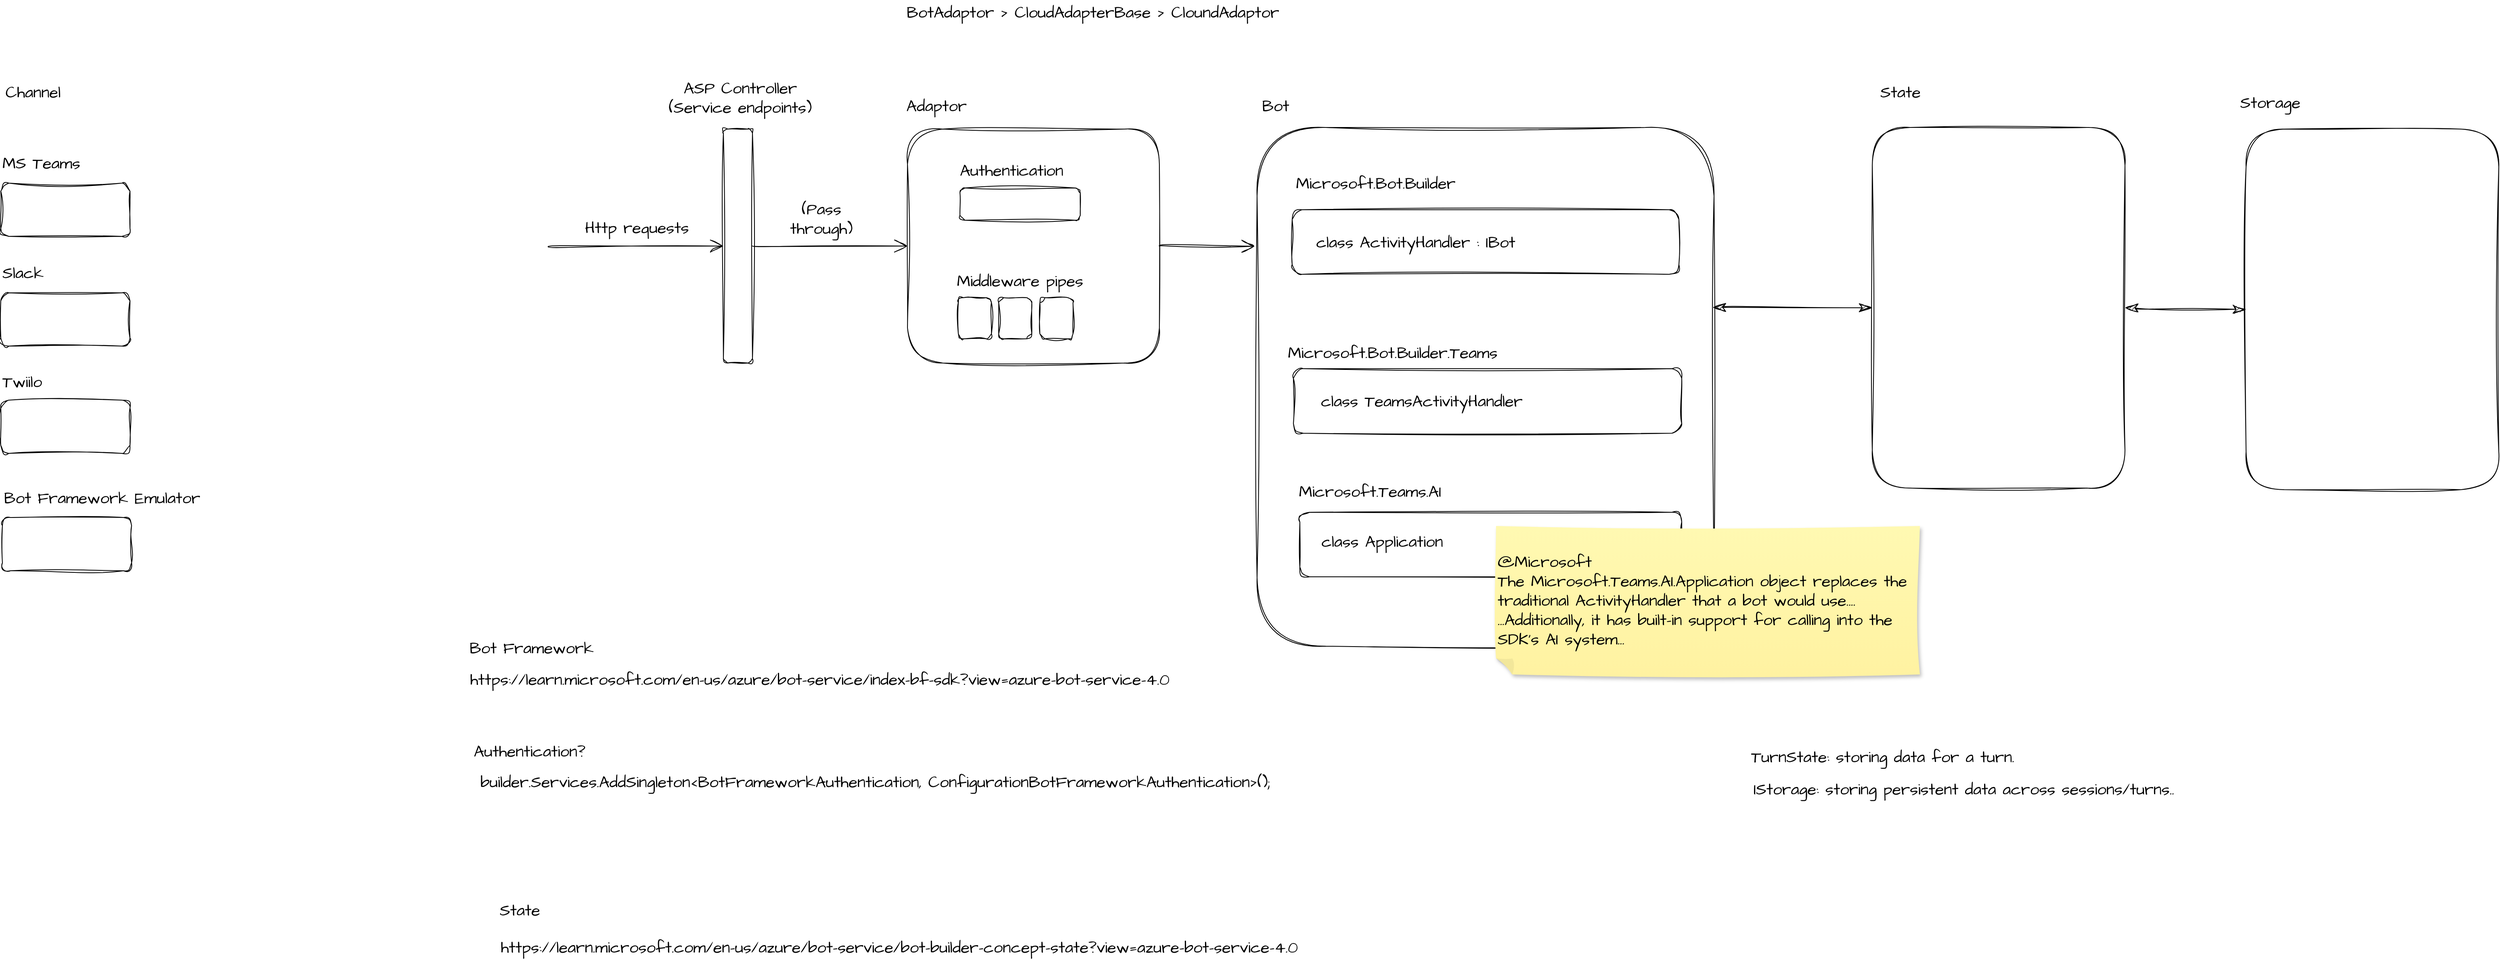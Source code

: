 <mxfile>
    <diagram id="omJeIMPCBmoMKP9RTQOr" name="Page-1">
        <mxGraphModel dx="2517" dy="1352" grid="0" gridSize="10" guides="1" tooltips="1" connect="1" arrows="1" fold="1" page="0" pageScale="1" pageWidth="850" pageHeight="1100" math="0" shadow="0">
            <root>
                <mxCell id="0"/>
                <mxCell id="1" parent="0"/>
                <mxCell id="aLLUGJKtQxOMLBAeckh2-10" style="edgeStyle=none;curved=1;rounded=1;hachureGap=4;orthogonalLoop=1;jettySize=auto;html=1;entryX=-0.005;entryY=0.229;entryDx=0;entryDy=0;fontFamily=Architects Daughter;fontSource=https%3A%2F%2Ffonts.googleapis.com%2Fcss%3Ffamily%3DArchitects%2BDaughter;fontSize=16;startSize=14;endArrow=open;endSize=14;sourcePerimeterSpacing=8;targetPerimeterSpacing=8;entryPerimeter=0;exitX=1;exitY=0.5;exitDx=0;exitDy=0;sketch=1;curveFitting=1;jiggle=2;" parent="1" source="aLLUGJKtQxOMLBAeckh2-1" target="aLLUGJKtQxOMLBAeckh2-4" edge="1">
                    <mxGeometry relative="1" as="geometry"/>
                </mxCell>
                <mxCell id="aLLUGJKtQxOMLBAeckh2-1" value="" style="rounded=1;whiteSpace=wrap;html=1;hachureGap=4;fontFamily=Architects Daughter;fontSource=https%3A%2F%2Ffonts.googleapis.com%2Fcss%3Ffamily%3DArchitects%2BDaughter;sketch=1;curveFitting=1;jiggle=2;" parent="1" vertex="1">
                    <mxGeometry x="183" y="-1" width="312" height="290" as="geometry"/>
                </mxCell>
                <mxCell id="aLLUGJKtQxOMLBAeckh2-57" style="edgeStyle=none;curved=1;rounded=1;hachureGap=4;orthogonalLoop=1;jettySize=auto;html=1;entryX=0;entryY=0.5;entryDx=0;entryDy=0;fontFamily=Architects Daughter;fontSource=https%3A%2F%2Ffonts.googleapis.com%2Fcss%3Ffamily%3DArchitects%2BDaughter;fontSize=16;startSize=14;endArrow=classicThin;endSize=14;sourcePerimeterSpacing=8;targetPerimeterSpacing=8;startArrow=classicThin;startFill=1;endFill=1;exitX=0.997;exitY=0.347;exitDx=0;exitDy=0;exitPerimeter=0;sketch=1;curveFitting=1;jiggle=2;" parent="1" source="aLLUGJKtQxOMLBAeckh2-4" target="aLLUGJKtQxOMLBAeckh2-56" edge="1">
                    <mxGeometry relative="1" as="geometry"/>
                </mxCell>
                <mxCell id="aLLUGJKtQxOMLBAeckh2-4" value="" style="rounded=1;whiteSpace=wrap;html=1;hachureGap=4;fontFamily=Architects Daughter;fontSource=https%3A%2F%2Ffonts.googleapis.com%2Fcss%3Ffamily%3DArchitects%2BDaughter;sketch=1;curveFitting=1;jiggle=2;" parent="1" vertex="1">
                    <mxGeometry x="616" y="-3" width="566" height="643" as="geometry"/>
                </mxCell>
                <mxCell id="aLLUGJKtQxOMLBAeckh2-6" value="Adaptor" style="text;strokeColor=none;fillColor=none;html=1;align=center;verticalAlign=middle;whiteSpace=wrap;rounded=1;fontSize=20;fontFamily=Architects Daughter;fontSource=https%3A%2F%2Ffonts.googleapis.com%2Fcss%3Ffamily%3DArchitects%2BDaughter;sketch=1;curveFitting=1;jiggle=2;" parent="1" vertex="1">
                    <mxGeometry x="189" y="-45" width="60" height="30" as="geometry"/>
                </mxCell>
                <mxCell id="aLLUGJKtQxOMLBAeckh2-9" value="Bot" style="text;strokeColor=none;fillColor=none;html=1;align=center;verticalAlign=middle;whiteSpace=wrap;rounded=1;fontSize=20;fontFamily=Architects Daughter;fontSource=https%3A%2F%2Ffonts.googleapis.com%2Fcss%3Ffamily%3DArchitects%2BDaughter;sketch=1;curveFitting=1;jiggle=2;" parent="1" vertex="1">
                    <mxGeometry x="609" y="-45" width="60" height="30" as="geometry"/>
                </mxCell>
                <mxCell id="aLLUGJKtQxOMLBAeckh2-13" value="" style="rounded=1;whiteSpace=wrap;html=1;hachureGap=4;fontFamily=Architects Daughter;fontSource=https%3A%2F%2Ffonts.googleapis.com%2Fcss%3Ffamily%3DArchitects%2BDaughter;sketch=1;curveFitting=1;jiggle=2;" parent="1" vertex="1">
                    <mxGeometry x="-45" y="-1" width="36" height="290" as="geometry"/>
                </mxCell>
                <mxCell id="aLLUGJKtQxOMLBAeckh2-14" value="ASP Controller&lt;div&gt;(Service endpoints)&lt;/div&gt;" style="text;strokeColor=none;fillColor=none;html=1;align=center;verticalAlign=middle;whiteSpace=wrap;rounded=1;fontSize=20;fontFamily=Architects Daughter;fontSource=https%3A%2F%2Ffonts.googleapis.com%2Fcss%3Ffamily%3DArchitects%2BDaughter;sketch=1;curveFitting=1;jiggle=2;" parent="1" vertex="1">
                    <mxGeometry x="-145" y="-55" width="241.5" height="30" as="geometry"/>
                </mxCell>
                <mxCell id="aLLUGJKtQxOMLBAeckh2-16" style="edgeStyle=none;curved=1;rounded=1;hachureGap=4;orthogonalLoop=1;jettySize=auto;html=1;entryX=0;entryY=0.5;entryDx=0;entryDy=0;fontFamily=Architects Daughter;fontSource=https%3A%2F%2Ffonts.googleapis.com%2Fcss%3Ffamily%3DArchitects%2BDaughter;fontSize=16;startSize=14;endArrow=open;endSize=14;sourcePerimeterSpacing=8;targetPerimeterSpacing=8;exitX=1;exitY=0.5;exitDx=0;exitDy=0;sketch=1;curveFitting=1;jiggle=2;" parent="1" source="aLLUGJKtQxOMLBAeckh2-13" target="aLLUGJKtQxOMLBAeckh2-1" edge="1">
                    <mxGeometry relative="1" as="geometry"/>
                </mxCell>
                <mxCell id="aLLUGJKtQxOMLBAeckh2-17" value="Http requests" style="text;strokeColor=none;fillColor=none;html=1;align=center;verticalAlign=middle;whiteSpace=wrap;rounded=1;fontSize=20;fontFamily=Architects Daughter;fontSource=https%3A%2F%2Ffonts.googleapis.com%2Fcss%3Ffamily%3DArchitects%2BDaughter;sketch=1;curveFitting=1;jiggle=2;" parent="1" vertex="1">
                    <mxGeometry x="-226" y="106" width="148" height="30" as="geometry"/>
                </mxCell>
                <mxCell id="aLLUGJKtQxOMLBAeckh2-20" value="" style="edgeStyle=none;orthogonalLoop=1;jettySize=auto;html=1;rounded=1;hachureGap=4;fontFamily=Architects Daughter;fontSource=https%3A%2F%2Ffonts.googleapis.com%2Fcss%3Ffamily%3DArchitects%2BDaughter;fontSize=16;startSize=14;endArrow=open;endSize=14;sourcePerimeterSpacing=8;targetPerimeterSpacing=8;curved=1;entryX=0;entryY=0.5;entryDx=0;entryDy=0;sketch=1;curveFitting=1;jiggle=2;" parent="1" target="aLLUGJKtQxOMLBAeckh2-13" edge="1">
                    <mxGeometry width="140" relative="1" as="geometry">
                        <mxPoint x="-262" y="145" as="sourcePoint"/>
                        <mxPoint x="-234" y="183" as="targetPoint"/>
                        <Array as="points"/>
                    </mxGeometry>
                </mxCell>
                <mxCell id="aLLUGJKtQxOMLBAeckh2-21" value="(Pass through)" style="text;strokeColor=none;fillColor=none;html=1;align=center;verticalAlign=middle;whiteSpace=wrap;rounded=1;fontSize=20;fontFamily=Architects Daughter;fontSource=https%3A%2F%2Ffonts.googleapis.com%2Fcss%3Ffamily%3DArchitects%2BDaughter;sketch=1;curveFitting=1;jiggle=2;" parent="1" vertex="1">
                    <mxGeometry x="38" y="95" width="77" height="30" as="geometry"/>
                </mxCell>
                <mxCell id="aLLUGJKtQxOMLBAeckh2-37" value="" style="group;rounded=1;sketch=1;curveFitting=1;jiggle=2;" parent="1" vertex="1" connectable="0">
                    <mxGeometry x="-460" y="627" width="1069" height="69" as="geometry"/>
                </mxCell>
                <mxCell id="aLLUGJKtQxOMLBAeckh2-33" value="https://learn.microsoft.com/en-us/azure/bot-service/index-bf-sdk?view=azure-bot-service-4.0" style="text;strokeColor=none;fillColor=none;html=1;align=center;verticalAlign=middle;whiteSpace=wrap;rounded=1;fontSize=20;fontFamily=Architects Daughter;fontSource=https%3A%2F%2Ffonts.googleapis.com%2Fcss%3Ffamily%3DArchitects%2BDaughter;movable=1;resizable=1;rotatable=1;deletable=1;editable=1;locked=0;connectable=1;sketch=1;curveFitting=1;jiggle=2;" parent="aLLUGJKtQxOMLBAeckh2-37" vertex="1">
                    <mxGeometry y="39" width="1069" height="30" as="geometry"/>
                </mxCell>
                <mxCell id="aLLUGJKtQxOMLBAeckh2-36" value="Bot Framework" style="text;strokeColor=none;fillColor=none;html=1;align=center;verticalAlign=middle;whiteSpace=wrap;rounded=1;fontSize=20;fontFamily=Architects Daughter;fontSource=https%3A%2F%2Ffonts.googleapis.com%2Fcss%3Ffamily%3DArchitects%2BDaughter;movable=1;resizable=1;rotatable=1;deletable=1;editable=1;locked=0;connectable=1;sketch=1;curveFitting=1;jiggle=2;" parent="aLLUGJKtQxOMLBAeckh2-37" vertex="1">
                    <mxGeometry x="93" width="169" height="30" as="geometry"/>
                </mxCell>
                <mxCell id="aLLUGJKtQxOMLBAeckh2-38" value="" style="group;rounded=1;sketch=1;curveFitting=1;jiggle=2;" parent="1" vertex="1" connectable="0">
                    <mxGeometry x="-382" y="755" width="1050" height="68" as="geometry"/>
                </mxCell>
                <mxCell id="aLLUGJKtQxOMLBAeckh2-28" value="Authentication?" style="text;strokeColor=none;fillColor=none;html=1;align=center;verticalAlign=middle;whiteSpace=wrap;rounded=1;fontSize=20;fontFamily=Architects Daughter;fontSource=https%3A%2F%2Ffonts.googleapis.com%2Fcss%3Ffamily%3DArchitects%2BDaughter;sketch=1;curveFitting=1;jiggle=2;" parent="aLLUGJKtQxOMLBAeckh2-38" vertex="1">
                    <mxGeometry x="67" width="60" height="30" as="geometry"/>
                </mxCell>
                <mxCell id="aLLUGJKtQxOMLBAeckh2-29" value="builder.Services.AddSingleton&amp;lt;BotFrameworkAuthentication, ConfigurationBotFrameworkAuthentication&amp;gt;();" style="text;strokeColor=none;fillColor=none;html=1;align=center;verticalAlign=middle;whiteSpace=wrap;rounded=1;fontSize=20;fontFamily=Architects Daughter;fontSource=https%3A%2F%2Ffonts.googleapis.com%2Fcss%3Ffamily%3DArchitects%2BDaughter;sketch=1;curveFitting=1;jiggle=2;" parent="aLLUGJKtQxOMLBAeckh2-38" vertex="1">
                    <mxGeometry y="38" width="1050" height="30" as="geometry"/>
                </mxCell>
                <mxCell id="aLLUGJKtQxOMLBAeckh2-43" value="" style="group;rounded=1;sketch=1;curveFitting=1;jiggle=2;" parent="1" vertex="1" connectable="0">
                    <mxGeometry x="227" y="172" width="191" height="87" as="geometry"/>
                </mxCell>
                <mxCell id="aLLUGJKtQxOMLBAeckh2-5" value="" style="rounded=1;whiteSpace=wrap;html=1;hachureGap=4;fontFamily=Architects Daughter;fontSource=https%3A%2F%2Ffonts.googleapis.com%2Fcss%3Ffamily%3DArchitects%2BDaughter;sketch=1;curveFitting=1;jiggle=2;" parent="aLLUGJKtQxOMLBAeckh2-43" vertex="1">
                    <mxGeometry x="19" y="36" width="41" height="51" as="geometry"/>
                </mxCell>
                <mxCell id="aLLUGJKtQxOMLBAeckh2-25" value="" style="rounded=1;whiteSpace=wrap;html=1;hachureGap=4;fontFamily=Architects Daughter;fontSource=https%3A%2F%2Ffonts.googleapis.com%2Fcss%3Ffamily%3DArchitects%2BDaughter;sketch=1;curveFitting=1;jiggle=2;" parent="aLLUGJKtQxOMLBAeckh2-43" vertex="1">
                    <mxGeometry x="69" y="36" width="41" height="51" as="geometry"/>
                </mxCell>
                <mxCell id="aLLUGJKtQxOMLBAeckh2-26" value="" style="rounded=1;whiteSpace=wrap;html=1;hachureGap=4;fontFamily=Architects Daughter;fontSource=https%3A%2F%2Ffonts.googleapis.com%2Fcss%3Ffamily%3DArchitects%2BDaughter;sketch=1;curveFitting=1;jiggle=2;" parent="aLLUGJKtQxOMLBAeckh2-43" vertex="1">
                    <mxGeometry x="120" y="36" width="41" height="51" as="geometry"/>
                </mxCell>
                <mxCell id="aLLUGJKtQxOMLBAeckh2-27" value="Middleware pipes" style="text;strokeColor=none;fillColor=none;html=1;align=center;verticalAlign=middle;whiteSpace=wrap;rounded=1;fontSize=20;fontFamily=Architects Daughter;fontSource=https%3A%2F%2Ffonts.googleapis.com%2Fcss%3Ffamily%3DArchitects%2BDaughter;sketch=1;curveFitting=1;jiggle=2;" parent="aLLUGJKtQxOMLBAeckh2-43" vertex="1">
                    <mxGeometry width="191" height="30" as="geometry"/>
                </mxCell>
                <mxCell id="aLLUGJKtQxOMLBAeckh2-46" value="" style="group;rounded=1;sketch=1;curveFitting=1;jiggle=2;" parent="1" vertex="1" connectable="0">
                    <mxGeometry x="248" y="35" width="149" height="77" as="geometry"/>
                </mxCell>
                <mxCell id="aLLUGJKtQxOMLBAeckh2-44" value="" style="rounded=1;whiteSpace=wrap;html=1;hachureGap=4;fontFamily=Architects Daughter;fontSource=https%3A%2F%2Ffonts.googleapis.com%2Fcss%3Ffamily%3DArchitects%2BDaughter;sketch=1;curveFitting=1;jiggle=2;" parent="aLLUGJKtQxOMLBAeckh2-46" vertex="1">
                    <mxGeometry y="37" width="149" height="40" as="geometry"/>
                </mxCell>
                <mxCell id="aLLUGJKtQxOMLBAeckh2-45" value="Authentication" style="text;strokeColor=none;fillColor=none;html=1;align=center;verticalAlign=middle;whiteSpace=wrap;rounded=1;fontSize=20;fontFamily=Architects Daughter;fontSource=https%3A%2F%2Ffonts.googleapis.com%2Fcss%3Ffamily%3DArchitects%2BDaughter;sketch=1;curveFitting=1;jiggle=2;" parent="aLLUGJKtQxOMLBAeckh2-46" vertex="1">
                    <mxGeometry x="34" width="60" height="30" as="geometry"/>
                </mxCell>
                <mxCell id="aLLUGJKtQxOMLBAeckh2-47" value="BotAdaptor &amp;gt; CloudAdapterBase &amp;gt; CloundAdaptor" style="text;strokeColor=none;fillColor=none;html=1;align=left;verticalAlign=middle;whiteSpace=wrap;rounded=1;fontSize=20;fontFamily=Architects Daughter;fontSource=https%3A%2F%2Ffonts.googleapis.com%2Fcss%3Ffamily%3DArchitects%2BDaughter;sketch=1;curveFitting=1;jiggle=2;" parent="1" vertex="1">
                    <mxGeometry x="180" y="-161" width="677" height="30" as="geometry"/>
                </mxCell>
                <mxCell id="aLLUGJKtQxOMLBAeckh2-48" value="" style="rounded=1;whiteSpace=wrap;html=1;hachureGap=4;fontFamily=Architects Daughter;fontSource=https%3A%2F%2Ffonts.googleapis.com%2Fcss%3Ffamily%3DArchitects%2BDaughter;sketch=1;curveFitting=1;jiggle=2;" parent="1" vertex="1">
                    <mxGeometry x="-940" y="66" width="160" height="66" as="geometry"/>
                </mxCell>
                <mxCell id="aLLUGJKtQxOMLBAeckh2-49" value="Channel" style="text;strokeColor=none;fillColor=none;html=1;align=center;verticalAlign=middle;whiteSpace=wrap;rounded=1;fontSize=20;fontFamily=Architects Daughter;fontSource=https%3A%2F%2Ffonts.googleapis.com%2Fcss%3Ffamily%3DArchitects%2BDaughter;sketch=1;curveFitting=1;jiggle=2;" parent="1" vertex="1">
                    <mxGeometry x="-930" y="-62" width="60" height="30" as="geometry"/>
                </mxCell>
                <mxCell id="aLLUGJKtQxOMLBAeckh2-50" value="MS Teams" style="text;strokeColor=none;fillColor=none;html=1;align=left;verticalAlign=middle;whiteSpace=wrap;rounded=1;fontSize=20;fontFamily=Architects Daughter;fontSource=https%3A%2F%2Ffonts.googleapis.com%2Fcss%3Ffamily%3DArchitects%2BDaughter;sketch=1;curveFitting=1;jiggle=2;" parent="1" vertex="1">
                    <mxGeometry x="-940" y="26" width="150" height="30" as="geometry"/>
                </mxCell>
                <mxCell id="aLLUGJKtQxOMLBAeckh2-51" value="" style="rounded=1;whiteSpace=wrap;html=1;hachureGap=4;fontFamily=Architects Daughter;fontSource=https%3A%2F%2Ffonts.googleapis.com%2Fcss%3Ffamily%3DArchitects%2BDaughter;sketch=1;curveFitting=1;jiggle=2;" parent="1" vertex="1">
                    <mxGeometry x="-940" y="202" width="160" height="66" as="geometry"/>
                </mxCell>
                <mxCell id="aLLUGJKtQxOMLBAeckh2-52" value="Slack" style="text;strokeColor=none;fillColor=none;html=1;align=left;verticalAlign=middle;whiteSpace=wrap;rounded=1;fontSize=20;fontFamily=Architects Daughter;fontSource=https%3A%2F%2Ffonts.googleapis.com%2Fcss%3Ffamily%3DArchitects%2BDaughter;sketch=1;curveFitting=1;jiggle=2;" parent="1" vertex="1">
                    <mxGeometry x="-940" y="162" width="150" height="30" as="geometry"/>
                </mxCell>
                <mxCell id="aLLUGJKtQxOMLBAeckh2-53" value="" style="rounded=1;whiteSpace=wrap;html=1;hachureGap=4;fontFamily=Architects Daughter;fontSource=https%3A%2F%2Ffonts.googleapis.com%2Fcss%3Ffamily%3DArchitects%2BDaughter;sketch=1;curveFitting=1;jiggle=2;" parent="1" vertex="1">
                    <mxGeometry x="-940" y="335" width="160" height="66" as="geometry"/>
                </mxCell>
                <mxCell id="aLLUGJKtQxOMLBAeckh2-54" value="Twiilo" style="text;strokeColor=none;fillColor=none;html=1;align=left;verticalAlign=middle;whiteSpace=wrap;rounded=1;fontSize=20;fontFamily=Architects Daughter;fontSource=https%3A%2F%2Ffonts.googleapis.com%2Fcss%3Ffamily%3DArchitects%2BDaughter;sketch=1;curveFitting=1;jiggle=2;" parent="1" vertex="1">
                    <mxGeometry x="-940" y="297" width="150" height="30" as="geometry"/>
                </mxCell>
                <mxCell id="aLLUGJKtQxOMLBAeckh2-55" value="State" style="text;strokeColor=none;fillColor=none;html=1;align=center;verticalAlign=middle;whiteSpace=wrap;rounded=1;fontSize=20;fontFamily=Architects Daughter;fontSource=https%3A%2F%2Ffonts.googleapis.com%2Fcss%3Ffamily%3DArchitects%2BDaughter;sketch=1;curveFitting=1;jiggle=2;" parent="1" vertex="1">
                    <mxGeometry x="1383" y="-62" width="60" height="30" as="geometry"/>
                </mxCell>
                <mxCell id="aLLUGJKtQxOMLBAeckh2-56" value="" style="rounded=1;whiteSpace=wrap;html=1;hachureGap=4;fontFamily=Architects Daughter;fontSource=https%3A%2F%2Ffonts.googleapis.com%2Fcss%3Ffamily%3DArchitects%2BDaughter;sketch=1;curveFitting=1;jiggle=2;" parent="1" vertex="1">
                    <mxGeometry x="1378" y="-3" width="313" height="447" as="geometry"/>
                </mxCell>
                <mxCell id="aLLUGJKtQxOMLBAeckh2-58" value="" style="rounded=1;whiteSpace=wrap;html=1;hachureGap=4;fontFamily=Architects Daughter;fontSource=https%3A%2F%2Ffonts.googleapis.com%2Fcss%3Ffamily%3DArchitects%2BDaughter;sketch=1;curveFitting=1;jiggle=2;" parent="1" vertex="1">
                    <mxGeometry x="1841" y="-1" width="313" height="447" as="geometry"/>
                </mxCell>
                <mxCell id="aLLUGJKtQxOMLBAeckh2-59" style="edgeStyle=none;curved=1;rounded=1;hachureGap=4;orthogonalLoop=1;jettySize=auto;html=1;entryX=0;entryY=0.5;entryDx=0;entryDy=0;fontFamily=Architects Daughter;fontSource=https%3A%2F%2Ffonts.googleapis.com%2Fcss%3Ffamily%3DArchitects%2BDaughter;fontSize=16;startSize=14;endArrow=classicThin;endSize=14;sourcePerimeterSpacing=8;targetPerimeterSpacing=8;startArrow=classicThin;startFill=1;endFill=1;exitX=1;exitY=0.5;exitDx=0;exitDy=0;sketch=1;curveFitting=1;jiggle=2;" parent="1" source="aLLUGJKtQxOMLBAeckh2-56" target="aLLUGJKtQxOMLBAeckh2-58" edge="1">
                    <mxGeometry relative="1" as="geometry">
                        <mxPoint x="1691" y="199.5" as="sourcePoint"/>
                        <mxPoint x="1879" y="196.5" as="targetPoint"/>
                    </mxGeometry>
                </mxCell>
                <mxCell id="aLLUGJKtQxOMLBAeckh2-60" value="Storage" style="text;strokeColor=none;fillColor=none;html=1;align=center;verticalAlign=middle;whiteSpace=wrap;rounded=1;fontSize=20;fontFamily=Architects Daughter;fontSource=https%3A%2F%2Ffonts.googleapis.com%2Fcss%3Ffamily%3DArchitects%2BDaughter;sketch=1;curveFitting=1;jiggle=2;" parent="1" vertex="1">
                    <mxGeometry x="1841" y="-49" width="60" height="30" as="geometry"/>
                </mxCell>
                <mxCell id="aLLUGJKtQxOMLBAeckh2-63" value="" style="group;rounded=1;sketch=1;curveFitting=1;jiggle=2;" parent="1" vertex="1" connectable="0">
                    <mxGeometry x="-370" y="952" width="1086" height="76" as="geometry"/>
                </mxCell>
                <mxCell id="aLLUGJKtQxOMLBAeckh2-61" value="https://learn.microsoft.com/en-us/azure/bot-service/bot-builder-concept-state?view=azure-bot-service-4.0" style="text;strokeColor=none;fillColor=none;html=1;align=center;verticalAlign=middle;whiteSpace=wrap;rounded=1;fontSize=20;fontFamily=Architects Daughter;fontSource=https%3A%2F%2Ffonts.googleapis.com%2Fcss%3Ffamily%3DArchitects%2BDaughter;sketch=1;curveFitting=1;jiggle=2;" parent="aLLUGJKtQxOMLBAeckh2-63" vertex="1">
                    <mxGeometry y="46" width="1086" height="30" as="geometry"/>
                </mxCell>
                <mxCell id="aLLUGJKtQxOMLBAeckh2-62" value="State" style="text;strokeColor=none;fillColor=none;html=1;align=center;verticalAlign=middle;whiteSpace=wrap;rounded=1;fontSize=20;fontFamily=Architects Daughter;fontSource=https%3A%2F%2Ffonts.googleapis.com%2Fcss%3Ffamily%3DArchitects%2BDaughter;sketch=1;curveFitting=1;jiggle=2;" parent="aLLUGJKtQxOMLBAeckh2-63" vertex="1">
                    <mxGeometry x="43" width="60" height="30" as="geometry"/>
                </mxCell>
                <mxCell id="aLLUGJKtQxOMLBAeckh2-66" value="" style="group;rounded=1;sketch=1;curveFitting=1;jiggle=2;" parent="1" vertex="1" connectable="0">
                    <mxGeometry x="1226" y="762" width="655" height="70" as="geometry"/>
                </mxCell>
                <mxCell id="aLLUGJKtQxOMLBAeckh2-64" value="TurnState: storing data for a turn." style="text;strokeColor=none;fillColor=none;html=1;align=left;verticalAlign=middle;whiteSpace=wrap;rounded=1;fontSize=20;fontFamily=Architects Daughter;fontSource=https%3A%2F%2Ffonts.googleapis.com%2Fcss%3Ffamily%3DArchitects%2BDaughter;sketch=1;curveFitting=1;jiggle=2;" parent="aLLUGJKtQxOMLBAeckh2-66" vertex="1">
                    <mxGeometry width="426" height="30" as="geometry"/>
                </mxCell>
                <mxCell id="aLLUGJKtQxOMLBAeckh2-65" value="IStorage: storing persistent data across sessions/turns.." style="text;strokeColor=none;fillColor=none;html=1;align=left;verticalAlign=middle;whiteSpace=wrap;rounded=1;fontSize=20;fontFamily=Architects Daughter;fontSource=https%3A%2F%2Ffonts.googleapis.com%2Fcss%3Ffamily%3DArchitects%2BDaughter;sketch=1;curveFitting=1;jiggle=2;" parent="aLLUGJKtQxOMLBAeckh2-66" vertex="1">
                    <mxGeometry x="3" y="40" width="652" height="30" as="geometry"/>
                </mxCell>
                <mxCell id="aLLUGJKtQxOMLBAeckh2-69" value="" style="group;rounded=1;sketch=1;curveFitting=1;jiggle=2;" parent="1" vertex="1" connectable="0">
                    <mxGeometry x="661" y="261" width="481" height="115" as="geometry"/>
                </mxCell>
                <mxCell id="aLLUGJKtQxOMLBAeckh2-30" value="Microsoft.Bot.Builder.Teams" style="text;strokeColor=none;fillColor=none;html=1;align=center;verticalAlign=middle;whiteSpace=wrap;rounded=1;fontSize=20;fontFamily=Architects Daughter;fontSource=https%3A%2F%2Ffonts.googleapis.com%2Fcss%3Ffamily%3DArchitects%2BDaughter;sketch=1;curveFitting=1;jiggle=2;" parent="aLLUGJKtQxOMLBAeckh2-69" vertex="1">
                    <mxGeometry x="93" width="60" height="30" as="geometry"/>
                </mxCell>
                <mxCell id="aLLUGJKtQxOMLBAeckh2-31" value="" style="rounded=1;whiteSpace=wrap;html=1;hachureGap=4;fontFamily=Architects Daughter;fontSource=https%3A%2F%2Ffonts.googleapis.com%2Fcss%3Ffamily%3DArchitects%2BDaughter;sketch=1;curveFitting=1;jiggle=2;" parent="aLLUGJKtQxOMLBAeckh2-69" vertex="1">
                    <mxGeometry y="35" width="481" height="80" as="geometry"/>
                </mxCell>
                <mxCell id="aLLUGJKtQxOMLBAeckh2-32" value="class TeamsActivityHandler" style="text;strokeColor=none;fillColor=none;html=1;align=center;verticalAlign=middle;whiteSpace=wrap;rounded=1;fontSize=20;fontFamily=Architects Daughter;fontSource=https%3A%2F%2Ffonts.googleapis.com%2Fcss%3Ffamily%3DArchitects%2BDaughter;sketch=1;curveFitting=1;jiggle=2;" parent="aLLUGJKtQxOMLBAeckh2-69" vertex="1">
                    <mxGeometry x="20" y="60" width="278" height="30" as="geometry"/>
                </mxCell>
                <mxCell id="aLLUGJKtQxOMLBAeckh2-76" value="" style="group;rounded=1;sketch=1;curveFitting=1;jiggle=2;" parent="1" vertex="1" connectable="0">
                    <mxGeometry x="669" y="433" width="473" height="121" as="geometry"/>
                </mxCell>
                <mxCell id="aLLUGJKtQxOMLBAeckh2-39" value="Microsoft.Teams.AI" style="text;strokeColor=none;fillColor=none;html=1;align=center;verticalAlign=middle;whiteSpace=wrap;rounded=1;fontSize=20;fontFamily=Architects Daughter;fontSource=https%3A%2F%2Ffonts.googleapis.com%2Fcss%3Ffamily%3DArchitects%2BDaughter;sketch=1;curveFitting=1;jiggle=2;" parent="aLLUGJKtQxOMLBAeckh2-76" vertex="1">
                    <mxGeometry x="57" width="60" height="30" as="geometry"/>
                </mxCell>
                <mxCell id="aLLUGJKtQxOMLBAeckh2-40" value="" style="rounded=1;whiteSpace=wrap;html=1;hachureGap=4;fontFamily=Architects Daughter;fontSource=https%3A%2F%2Ffonts.googleapis.com%2Fcss%3Ffamily%3DArchitects%2BDaughter;sketch=1;curveFitting=1;jiggle=2;" parent="aLLUGJKtQxOMLBAeckh2-76" vertex="1">
                    <mxGeometry y="41" width="473" height="80" as="geometry"/>
                </mxCell>
                <mxCell id="aLLUGJKtQxOMLBAeckh2-41" value="class&amp;nbsp;Application" style="text;strokeColor=none;fillColor=none;html=1;align=center;verticalAlign=middle;whiteSpace=wrap;rounded=1;fontSize=20;fontFamily=Architects Daughter;fontSource=https%3A%2F%2Ffonts.googleapis.com%2Fcss%3Ffamily%3DArchitects%2BDaughter;sketch=1;curveFitting=1;jiggle=2;" parent="aLLUGJKtQxOMLBAeckh2-76" vertex="1">
                    <mxGeometry x="72" y="62" width="60" height="30" as="geometry"/>
                </mxCell>
                <mxCell id="aLLUGJKtQxOMLBAeckh2-77" value="" style="rounded=1;whiteSpace=wrap;html=1;hachureGap=4;fontFamily=Architects Daughter;fontSource=https%3A%2F%2Ffonts.googleapis.com%2Fcss%3Ffamily%3DArchitects%2BDaughter;sketch=1;curveFitting=1;jiggle=2;" parent="1" vertex="1">
                    <mxGeometry x="659.5" y="99" width="479" height="80" as="geometry"/>
                </mxCell>
                <mxCell id="aLLUGJKtQxOMLBAeckh2-70" value="class ActivityHandler : IBot" style="text;strokeColor=none;fillColor=none;html=1;align=center;verticalAlign=middle;whiteSpace=wrap;rounded=1;fontSize=20;fontFamily=Architects Daughter;fontSource=https%3A%2F%2Ffonts.googleapis.com%2Fcss%3Ffamily%3DArchitects%2BDaughter;sketch=1;curveFitting=1;jiggle=2;" parent="1" vertex="1">
                    <mxGeometry x="669" y="124" width="287" height="30" as="geometry"/>
                </mxCell>
                <mxCell id="aLLUGJKtQxOMLBAeckh2-79" value="Microsoft.Bot.Builder" style="text;strokeColor=none;fillColor=none;html=1;align=center;verticalAlign=middle;whiteSpace=wrap;rounded=1;fontSize=20;fontFamily=Architects Daughter;fontSource=https%3A%2F%2Ffonts.googleapis.com%2Fcss%3Ffamily%3DArchitects%2BDaughter;sketch=1;curveFitting=1;jiggle=2;" parent="1" vertex="1">
                    <mxGeometry x="733" y="51" width="60" height="30" as="geometry"/>
                </mxCell>
                <mxCell id="aLLUGJKtQxOMLBAeckh2-42" value="&lt;div&gt;&lt;span style=&quot;font-size: 20px;&quot;&gt;@Microsoft&lt;br&gt;The&amp;nbsp;&lt;/span&gt;&lt;span style=&quot;font-size: 20px; background-color: initial;&quot;&gt;Microsoft.Teams.AI.&lt;/span&gt;&lt;span style=&quot;font-size: 20px; background-color: initial;&quot;&gt;Application object replaces the traditional ActivityHandler that a bot would use....&lt;br&gt;...&lt;/span&gt;&lt;span style=&quot;background-color: initial; font-size: 20px;&quot;&gt;Additionally, it has built-in&amp;nbsp;&lt;/span&gt;&lt;span style=&quot;font-size: 20px; background-color: initial;&quot;&gt;support for calling into the SDK's AI system...&lt;/span&gt;&lt;/div&gt;" style="shape=note;whiteSpace=wrap;html=1;backgroundOutline=1;fontColor=#000000;darkOpacity=0.05;fillColor=#FFF9B2;strokeColor=none;fillStyle=solid;direction=west;gradientDirection=north;gradientColor=#FFF2A1;shadow=1;size=20;pointerEvents=1;hachureGap=4;fontFamily=Architects Daughter;fontSource=https%3A%2F%2Ffonts.googleapis.com%2Fcss%3Ffamily%3DArchitects%2BDaughter;align=left;rounded=1;sketch=1;curveFitting=1;jiggle=2;" parent="1" vertex="1">
                    <mxGeometry x="912" y="491" width="525" height="184" as="geometry"/>
                </mxCell>
                <mxCell id="JkmGiK_cptjWQQp2U92V-1" value="" style="rounded=1;whiteSpace=wrap;html=1;hachureGap=4;fontFamily=Architects Daughter;fontSource=https%3A%2F%2Ffonts.googleapis.com%2Fcss%3Ffamily%3DArchitects%2BDaughter;sketch=1;curveFitting=1;jiggle=2;" parent="1" vertex="1">
                    <mxGeometry x="-938" y="480.5" width="160" height="66" as="geometry"/>
                </mxCell>
                <mxCell id="JkmGiK_cptjWQQp2U92V-2" value="Bot Framework Emulator" style="text;strokeColor=none;fillColor=none;html=1;align=left;verticalAlign=middle;whiteSpace=wrap;rounded=1;fontSize=20;fontFamily=Architects Daughter;fontSource=https%3A%2F%2Ffonts.googleapis.com%2Fcss%3Ffamily%3DArchitects%2BDaughter;sketch=1;curveFitting=1;jiggle=2;" parent="1" vertex="1">
                    <mxGeometry x="-938" y="440.5" width="260" height="30" as="geometry"/>
                </mxCell>
            </root>
        </mxGraphModel>
    </diagram>
</mxfile>